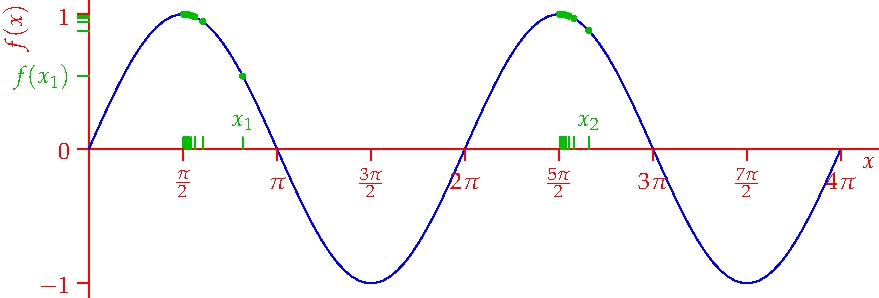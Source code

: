 settings.tex="pdflatex";

texpreamble("\usepackage{amsmath}
\usepackage{amsthm,amssymb}
\usepackage{mathpazo}
\usepackage[svgnames]{xcolor}
");
import graph;

size(440,150,IgnoreAspect);

real a=1;
real b=6.5;
real y=3.3;

real f(real x){return sin(x);}

draw(graph(f,0,4pi),blue);

xaxis("$x$",0,4.2pi,red);
yaxis("$f(x)$",-1.1,1.1,red,LeftTicks(new real[]{-1,0}));

real xn(int i){return pi/2+pi*(1+(-1)^i)+1/i;}

int n=110;
for(int i=1; i<=n; ++i){
	if(i<3){xtick(Label("$x_{"+(string) i+"}$",align=N),xn(i),N,heavygreen);}
	if(i>=3){xtick(xn(i),N,heavygreen);}
	dot((xn(i),f(xn(i))),linewidth(3)+heavygreen);
	if(i<2){ytick(Label("$f(x_{"+(string) i+"})$",align=W),f(xn(i)),W,heavygreen);}
	if(i>=2){ytick(f(xn(i)),W,heavygreen);}
	}
	
//labely("$\vdots$",0.75,4W,red);
xtick(Label("$\frac\pi 2$",align=S),pi/2,S,red);
xtick(Label("$\pi$",align=S),pi,S,red);
xtick(Label("$\frac{3\pi}2$",align=S),3pi/2,S,red);
xtick(Label("$2\pi$",align=S),2pi,S,red);
xtick(Label("$\frac{5\pi}2$",align=S),5pi/2,S,red);
xtick(Label("$3\pi$",align=S),3pi,S,red);
xtick(Label("$\frac{7\pi}2$",align=S),7pi/2,S,red);
xtick(Label("$4\pi$",align=S),4pi,S,red);
ytick(Label("$1$",align=W),1,W,red);